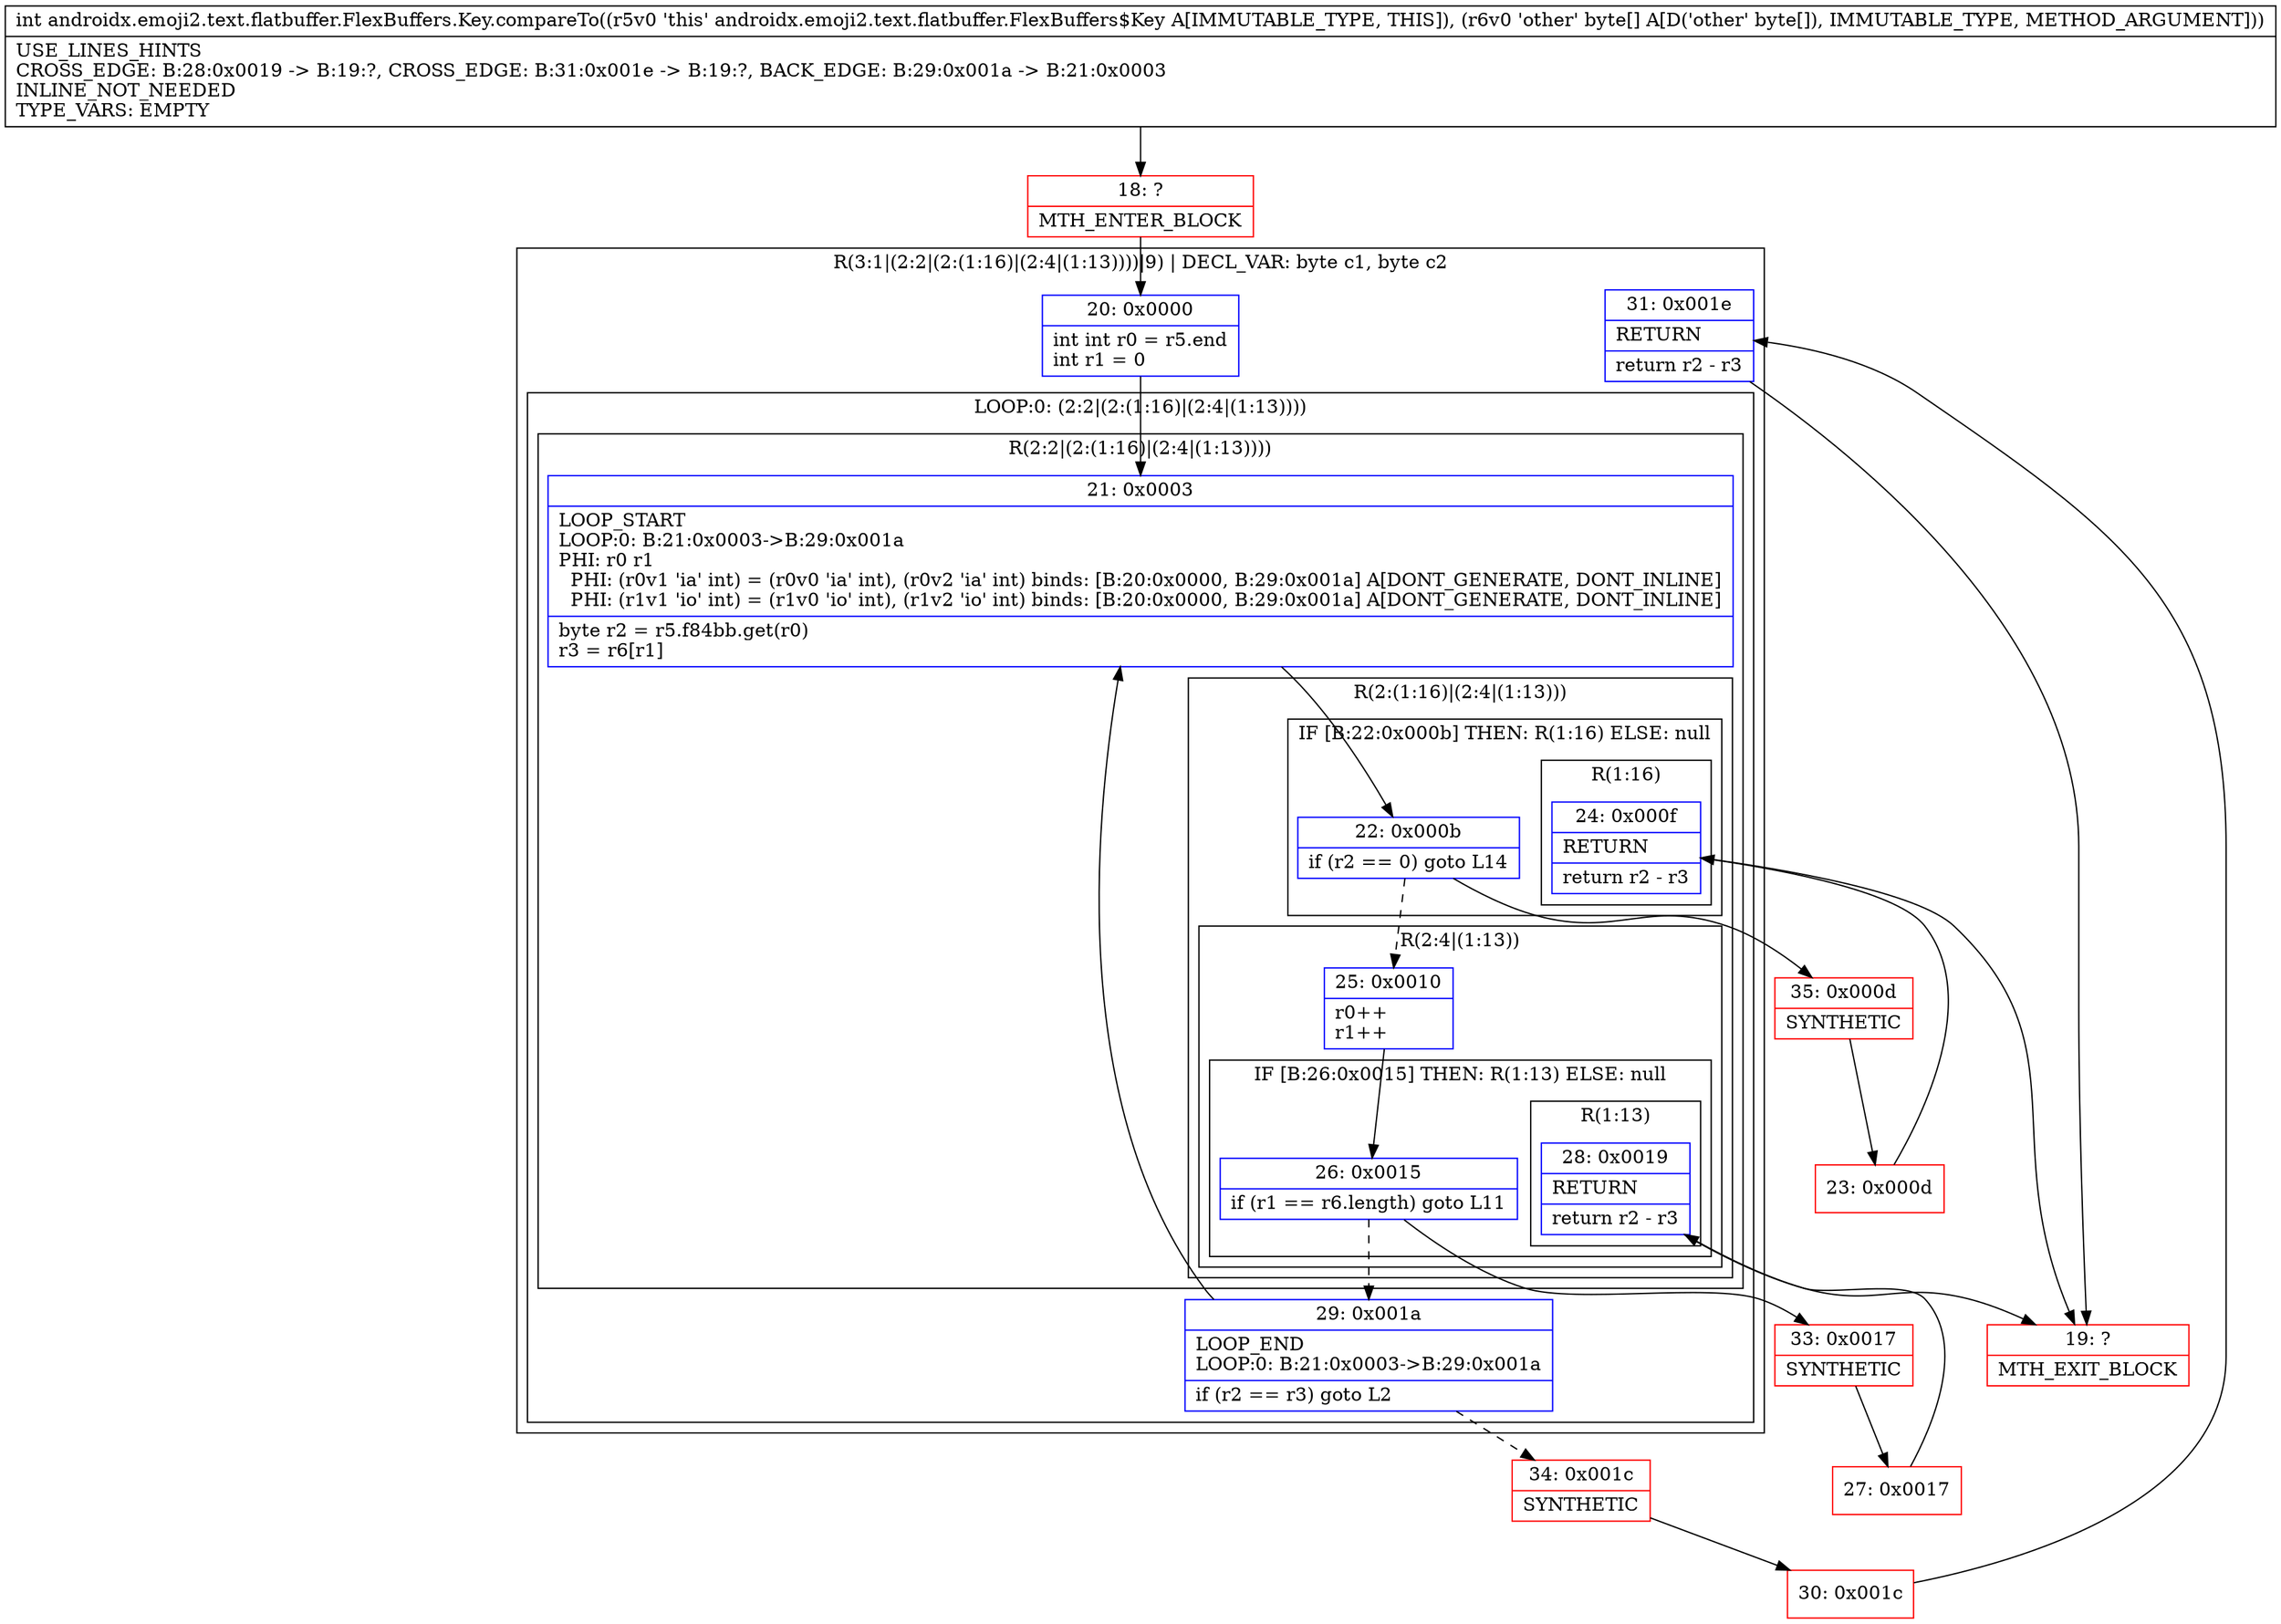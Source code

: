 digraph "CFG forandroidx.emoji2.text.flatbuffer.FlexBuffers.Key.compareTo([B)I" {
subgraph cluster_Region_461850309 {
label = "R(3:1|(2:2|(2:(1:16)|(2:4|(1:13))))|9) | DECL_VAR: byte c1, byte c2\l";
node [shape=record,color=blue];
Node_20 [shape=record,label="{20\:\ 0x0000|int int r0 = r5.end\lint r1 = 0\l}"];
subgraph cluster_LoopRegion_1835182530 {
label = "LOOP:0: (2:2|(2:(1:16)|(2:4|(1:13))))";
node [shape=record,color=blue];
Node_29 [shape=record,label="{29\:\ 0x001a|LOOP_END\lLOOP:0: B:21:0x0003\-\>B:29:0x001a\l|if (r2 == r3) goto L2\l}"];
subgraph cluster_Region_523480261 {
label = "R(2:2|(2:(1:16)|(2:4|(1:13))))";
node [shape=record,color=blue];
Node_21 [shape=record,label="{21\:\ 0x0003|LOOP_START\lLOOP:0: B:21:0x0003\-\>B:29:0x001a\lPHI: r0 r1 \l  PHI: (r0v1 'ia' int) = (r0v0 'ia' int), (r0v2 'ia' int) binds: [B:20:0x0000, B:29:0x001a] A[DONT_GENERATE, DONT_INLINE]\l  PHI: (r1v1 'io' int) = (r1v0 'io' int), (r1v2 'io' int) binds: [B:20:0x0000, B:29:0x001a] A[DONT_GENERATE, DONT_INLINE]\l|byte r2 = r5.f84bb.get(r0)\lr3 = r6[r1]\l}"];
subgraph cluster_Region_1759484363 {
label = "R(2:(1:16)|(2:4|(1:13)))";
node [shape=record,color=blue];
subgraph cluster_IfRegion_497737975 {
label = "IF [B:22:0x000b] THEN: R(1:16) ELSE: null";
node [shape=record,color=blue];
Node_22 [shape=record,label="{22\:\ 0x000b|if (r2 == 0) goto L14\l}"];
subgraph cluster_Region_536683011 {
label = "R(1:16)";
node [shape=record,color=blue];
Node_24 [shape=record,label="{24\:\ 0x000f|RETURN\l|return r2 \- r3\l}"];
}
}
subgraph cluster_Region_714818677 {
label = "R(2:4|(1:13))";
node [shape=record,color=blue];
Node_25 [shape=record,label="{25\:\ 0x0010|r0++\lr1++\l}"];
subgraph cluster_IfRegion_1290956791 {
label = "IF [B:26:0x0015] THEN: R(1:13) ELSE: null";
node [shape=record,color=blue];
Node_26 [shape=record,label="{26\:\ 0x0015|if (r1 == r6.length) goto L11\l}"];
subgraph cluster_Region_1076849628 {
label = "R(1:13)";
node [shape=record,color=blue];
Node_28 [shape=record,label="{28\:\ 0x0019|RETURN\l|return r2 \- r3\l}"];
}
}
}
}
}
}
Node_31 [shape=record,label="{31\:\ 0x001e|RETURN\l|return r2 \- r3\l}"];
}
Node_18 [shape=record,color=red,label="{18\:\ ?|MTH_ENTER_BLOCK\l}"];
Node_34 [shape=record,color=red,label="{34\:\ 0x001c|SYNTHETIC\l}"];
Node_30 [shape=record,color=red,label="{30\:\ 0x001c}"];
Node_19 [shape=record,color=red,label="{19\:\ ?|MTH_EXIT_BLOCK\l}"];
Node_33 [shape=record,color=red,label="{33\:\ 0x0017|SYNTHETIC\l}"];
Node_27 [shape=record,color=red,label="{27\:\ 0x0017}"];
Node_35 [shape=record,color=red,label="{35\:\ 0x000d|SYNTHETIC\l}"];
Node_23 [shape=record,color=red,label="{23\:\ 0x000d}"];
MethodNode[shape=record,label="{int androidx.emoji2.text.flatbuffer.FlexBuffers.Key.compareTo((r5v0 'this' androidx.emoji2.text.flatbuffer.FlexBuffers$Key A[IMMUTABLE_TYPE, THIS]), (r6v0 'other' byte[] A[D('other' byte[]), IMMUTABLE_TYPE, METHOD_ARGUMENT]))  | USE_LINES_HINTS\lCROSS_EDGE: B:28:0x0019 \-\> B:19:?, CROSS_EDGE: B:31:0x001e \-\> B:19:?, BACK_EDGE: B:29:0x001a \-\> B:21:0x0003\lINLINE_NOT_NEEDED\lTYPE_VARS: EMPTY\l}"];
MethodNode -> Node_18;Node_20 -> Node_21;
Node_29 -> Node_21;
Node_29 -> Node_34[style=dashed];
Node_21 -> Node_22;
Node_22 -> Node_25[style=dashed];
Node_22 -> Node_35;
Node_24 -> Node_19;
Node_25 -> Node_26;
Node_26 -> Node_29[style=dashed];
Node_26 -> Node_33;
Node_28 -> Node_19;
Node_31 -> Node_19;
Node_18 -> Node_20;
Node_34 -> Node_30;
Node_30 -> Node_31;
Node_33 -> Node_27;
Node_27 -> Node_28;
Node_35 -> Node_23;
Node_23 -> Node_24;
}

